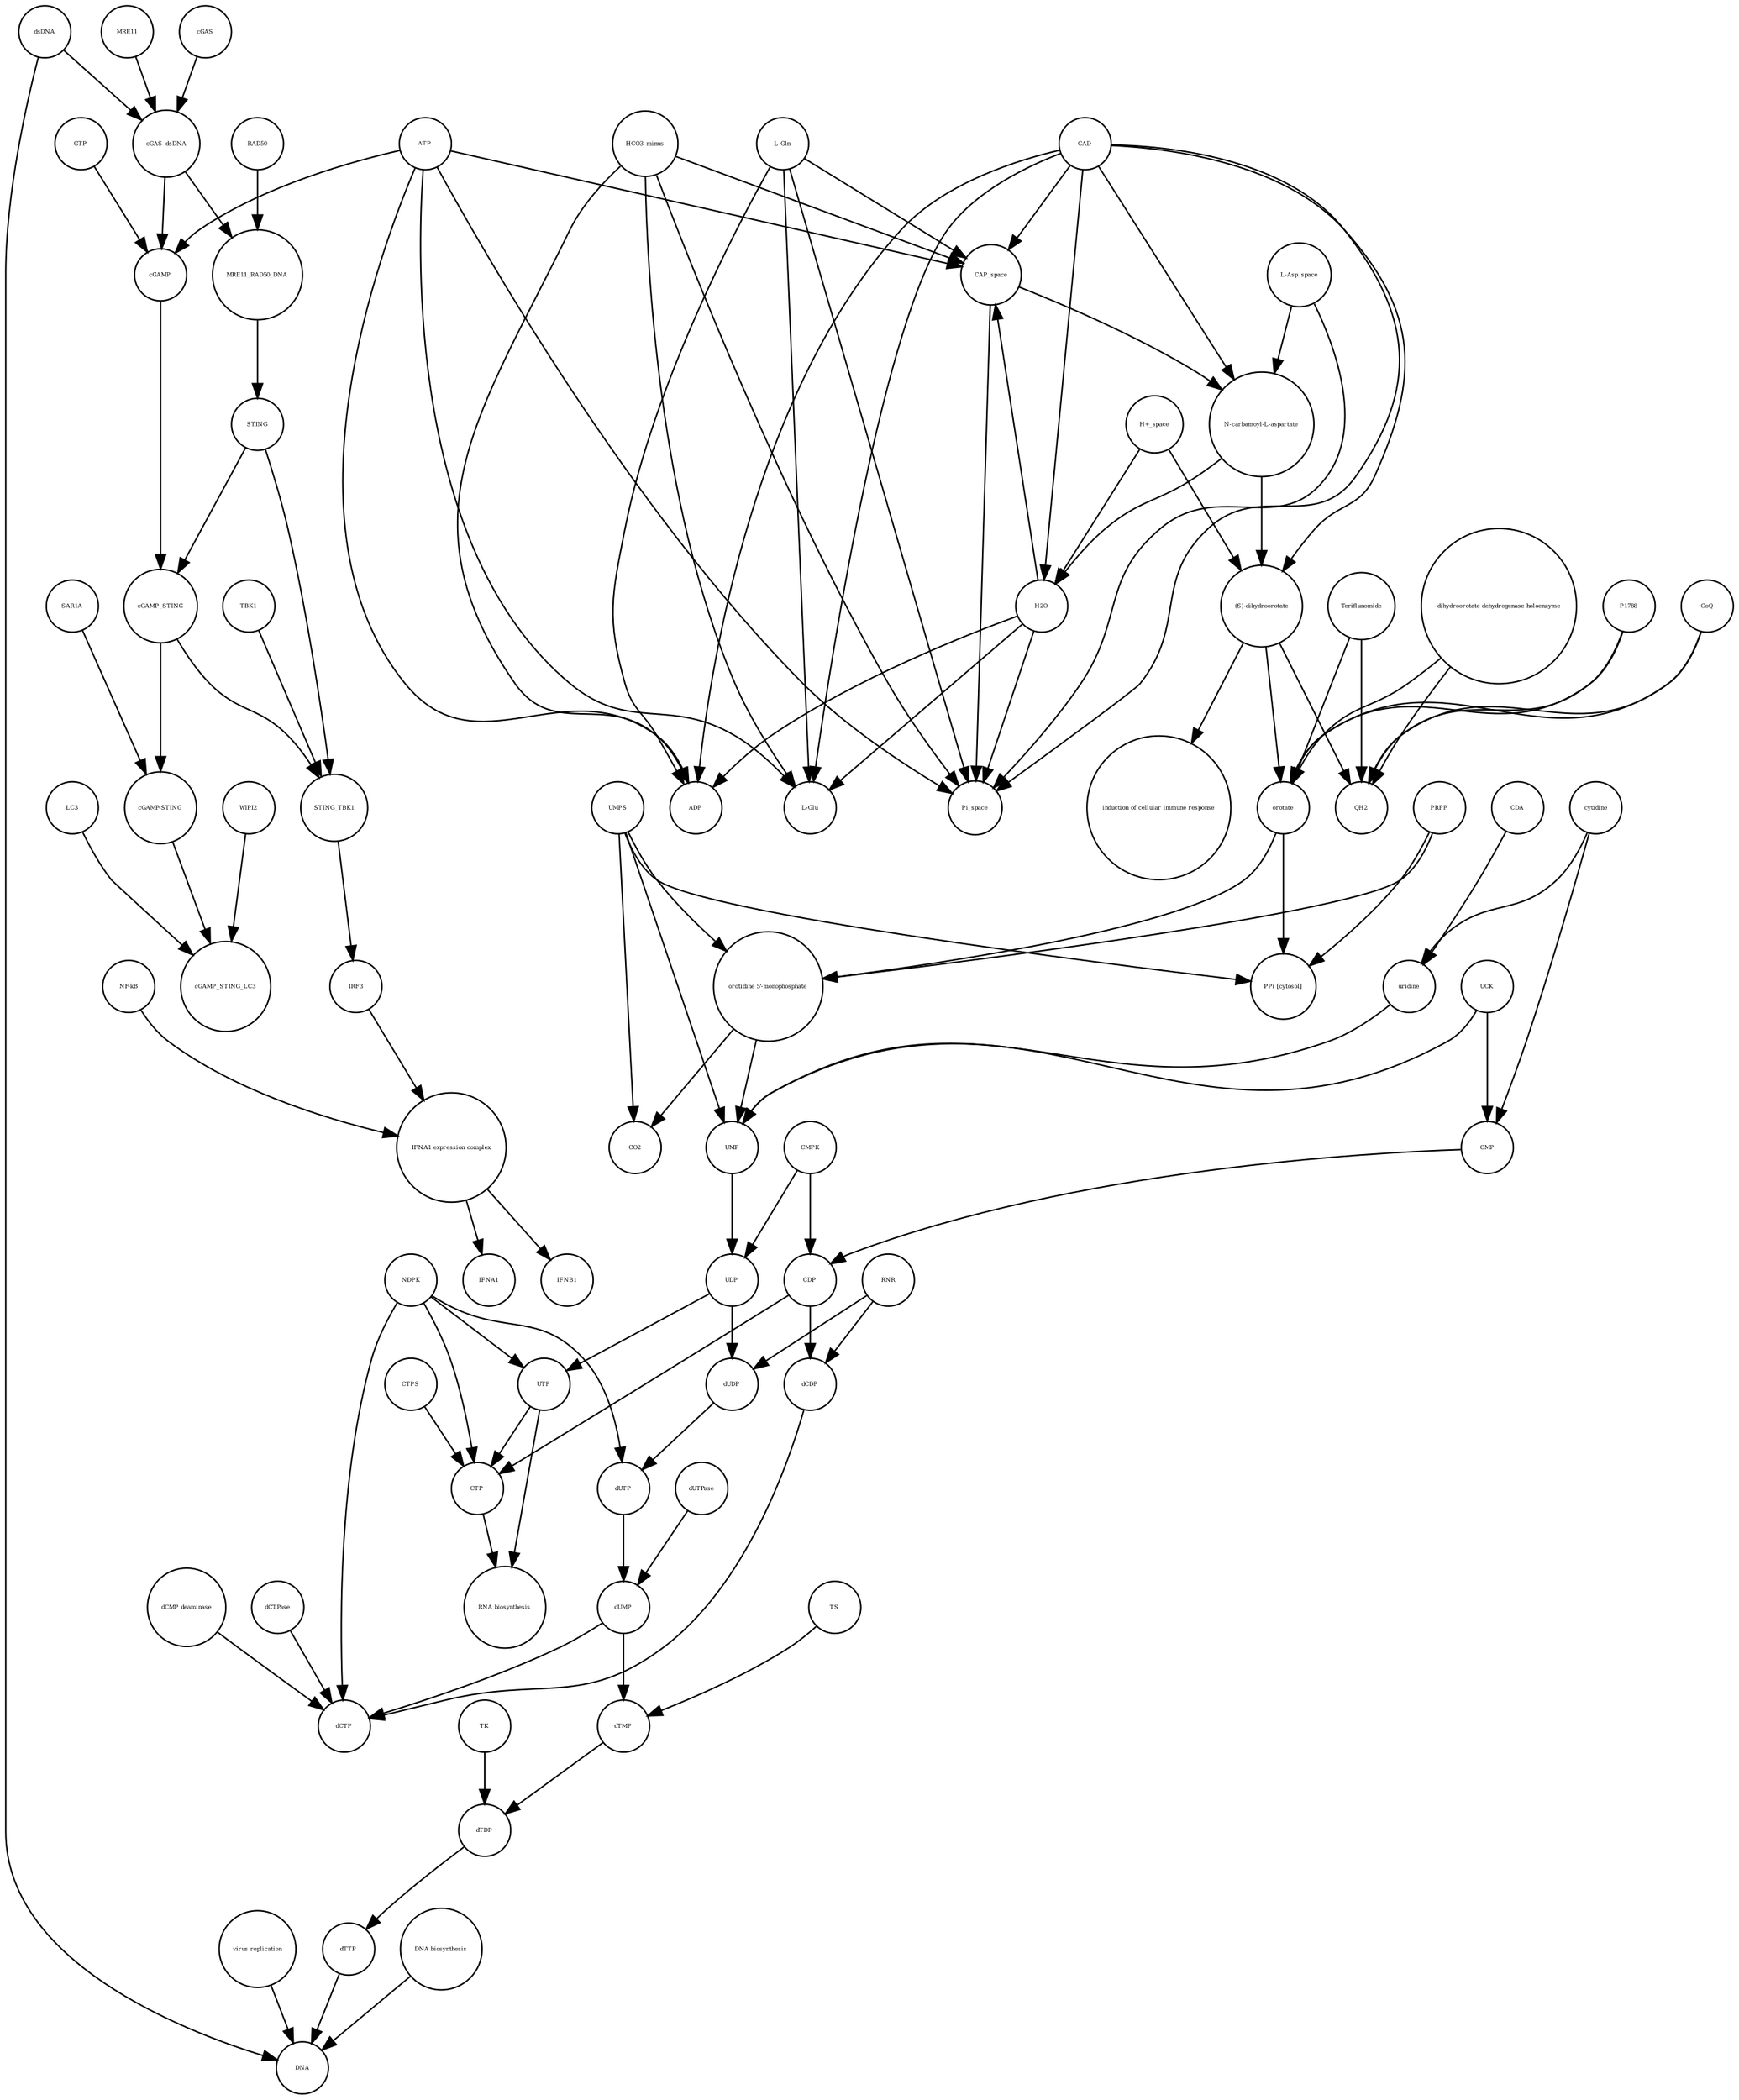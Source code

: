 strict digraph  {
UTP [annotation="", bipartite=0, cls="simple chemical", fontsize=4, label=UTP, shape=circle];
"RNA biosynthesis" [annotation="urn_miriam_obo.go_GO%3A0032774", bipartite=0, cls=phenotype, fontsize=4, label="RNA biosynthesis", shape=circle];
CTP [annotation="", bipartite=0, cls="simple chemical", fontsize=4, label=CTP, shape=circle];
"(S)-dihydroorotate" [annotation="", bipartite=0, cls="simple chemical", fontsize=4, label="(S)-dihydroorotate", shape=circle];
"induction of cellular immune response" [annotation="", bipartite=0, cls=phenotype, fontsize=4, label="induction of cellular immune response", shape=circle];
CoQ [annotation="", bipartite=0, cls="simple chemical", fontsize=4, label=CoQ, shape=circle];
dUDP [annotation="", bipartite=0, cls="simple chemical", fontsize=4, label=dUDP, shape=circle];
RAD50 [annotation="", bipartite=0, cls="macromolecule multimer", fontsize=4, label=RAD50, shape=circle];
"H+_space" [annotation="", bipartite=0, cls="simple chemical", fontsize=4, label="H+_space", shape=circle];
"virus replication" [annotation="", bipartite=0, cls=phenotype, fontsize=4, label="virus replication", shape=circle];
"cGAMP-STING" [annotation="", bipartite=0, cls=complex, fontsize=4, label="cGAMP-STING", shape=circle];
WIPI2 [annotation="", bipartite=0, cls=macromolecule, fontsize=4, label=WIPI2, shape=circle];
NDPK [annotation="", bipartite=0, cls=macromolecule, fontsize=4, label=NDPK, shape=circle];
dTTP [annotation="", bipartite=0, cls="simple chemical", fontsize=4, label=dTTP, shape=circle];
cGAS [annotation="", bipartite=0, cls=macromolecule, fontsize=4, label=cGAS, shape=circle];
UCK [annotation="", bipartite=0, cls=macromolecule, fontsize=4, label=UCK, shape=circle];
TK [annotation="", bipartite=0, cls=macromolecule, fontsize=4, label=TK, shape=circle];
cGAMP_STING_LC3 [annotation="", bipartite=0, cls=complex, fontsize=4, label=cGAMP_STING_LC3, shape=circle];
CAP_space [annotation="", bipartite=0, cls="simple chemical", fontsize=4, label=CAP_space, shape=circle];
UDP [annotation="", bipartite=0, cls="simple chemical", fontsize=4, label=UDP, shape=circle];
"N-carbamoyl-L-aspartate" [annotation="", bipartite=0, cls="simple chemical", fontsize=4, label="N-carbamoyl-L-aspartate", shape=circle];
UMPS [annotation="", bipartite=0, cls="macromolecule multimer", fontsize=4, label=UMPS, shape=circle];
"PPi [cytosol]" [annotation="", bipartite=0, cls="simple chemical", fontsize=4, label="PPi [cytosol]", shape=circle];
cytidine [annotation="", bipartite=0, cls="simple chemical", fontsize=4, label=cytidine, shape=circle];
CTPS [annotation="", bipartite=0, cls=macromolecule, fontsize=4, label=CTPS, shape=circle];
CDA [annotation="", bipartite=0, cls=macromolecule, fontsize=4, label=CDA, shape=circle];
uridine [annotation="", bipartite=0, cls="simple chemical", fontsize=4, label=uridine, shape=circle];
HCO3_minus [annotation="", bipartite=0, cls="simple chemical", fontsize=4, label=HCO3_minus, shape=circle];
CMP [annotation="", bipartite=0, cls="simple chemical", fontsize=4, label=CMP, shape=circle];
dCTPase [annotation="", bipartite=0, cls=macromolecule, fontsize=4, label=dCTPase, shape=circle];
"L-Asp_space" [annotation="", bipartite=0, cls="simple chemical", fontsize=4, label="L-Asp_space", shape=circle];
dTDP [annotation="", bipartite=0, cls="simple chemical", fontsize=4, label=dTDP, shape=circle];
Teriflunomide [annotation="", bipartite=0, cls="simple chemical", fontsize=4, label=Teriflunomide, shape=circle];
CO2 [annotation="", bipartite=0, cls="simple chemical", fontsize=4, label=CO2, shape=circle];
"L-Gln" [annotation="", bipartite=0, cls="simple chemical", fontsize=4, label="L-Gln", shape=circle];
CDP [annotation="", bipartite=0, cls="simple chemical", fontsize=4, label=CDP, shape=circle];
TS [annotation="", bipartite=0, cls=macromolecule, fontsize=4, label=TS, shape=circle];
MRE11 [annotation="", bipartite=0, cls="macromolecule multimer", fontsize=4, label=MRE11, shape=circle];
"IFNA1 expression complex" [annotation="", bipartite=0, cls=complex, fontsize=4, label="IFNA1 expression complex", shape=circle];
"dihydroorotate dehydrogenase holoenzyme" [annotation="", bipartite=0, cls="simple chemical", fontsize=4, label="dihydroorotate dehydrogenase holoenzyme", shape=circle];
DNA [annotation="", bipartite=0, cls="nucleic acid feature", fontsize=4, label=DNA, shape=circle];
IFNB1 [annotation="", bipartite=0, cls="nucleic acid feature", fontsize=4, label=IFNB1, shape=circle];
"orotidine 5'-monophosphate" [annotation="", bipartite=0, cls="simple chemical", fontsize=4, label="orotidine 5'-monophosphate", shape=circle];
ADP [annotation="", bipartite=0, cls="simple chemical", fontsize=4, label=ADP, shape=circle];
dsDNA [annotation="", bipartite=0, cls="simple chemical", fontsize=4, label=dsDNA, shape=circle];
dUMP [annotation="", bipartite=0, cls="simple chemical", fontsize=4, label=dUMP, shape=circle];
MRE11_RAD50_DNA [annotation="", bipartite=0, cls=complex, fontsize=4, label=MRE11_RAD50_DNA, shape=circle];
STING_TBK1 [annotation="", bipartite=0, cls=complex, fontsize=4, label=STING_TBK1, shape=circle];
IRF3 [annotation="", bipartite=0, cls="macromolecule multimer", fontsize=4, label=IRF3, shape=circle];
CAD [annotation="", bipartite=0, cls=macromolecule, fontsize=4, label=CAD, shape=circle];
P1788 [annotation="", bipartite=0, cls="simple chemical", fontsize=4, label=P1788, shape=circle];
TBK1 [annotation="", bipartite=0, cls=macromolecule, fontsize=4, label=TBK1, shape=circle];
CMPK [annotation="", bipartite=0, cls=macromolecule, fontsize=4, label=CMPK, shape=circle];
UMP [annotation="", bipartite=0, cls="simple chemical", fontsize=4, label=UMP, shape=circle];
orotate [annotation="", bipartite=0, cls="simple chemical", fontsize=4, label=orotate, shape=circle];
PRPP [annotation="", bipartite=0, cls="simple chemical", fontsize=4, label=PRPP, shape=circle];
dUTPase [annotation="", bipartite=0, cls=macromolecule, fontsize=4, label=dUTPase, shape=circle];
cGAMP [annotation="", bipartite=0, cls="simple chemical", fontsize=4, label=cGAMP, shape=circle];
QH2 [annotation="", bipartite=0, cls="simple chemical", fontsize=4, label=QH2, shape=circle];
dCDP [annotation="", bipartite=0, cls="simple chemical", fontsize=4, label=dCDP, shape=circle];
"DNA biosynthesis" [annotation="urn_miriam_obo.go_GO%3A0071897", bipartite=0, cls=phenotype, fontsize=4, label="DNA biosynthesis", shape=circle];
ATP [annotation="", bipartite=0, cls="simple chemical", fontsize=4, label=ATP, shape=circle];
cGAS_dsDNA [annotation="", bipartite=0, cls=complex, fontsize=4, label=cGAS_dsDNA, shape=circle];
H2O [annotation="", bipartite=0, cls="simple chemical", fontsize=4, label=H2O, shape=circle];
IFNA1 [annotation="", bipartite=0, cls="nucleic acid feature", fontsize=4, label=IFNA1, shape=circle];
"L-Glu" [annotation="", bipartite=0, cls="simple chemical", fontsize=4, label="L-Glu", shape=circle];
"dCMP deaminase" [annotation="", bipartite=0, cls=macromolecule, fontsize=4, label="dCMP deaminase", shape=circle];
cGAMP_STING [annotation="", bipartite=0, cls=complex, fontsize=4, label=cGAMP_STING, shape=circle];
dCTP [annotation="", bipartite=0, cls="simple chemical", fontsize=4, label=dCTP, shape=circle];
dTMP [annotation="", bipartite=0, cls="simple chemical", fontsize=4, label=dTMP, shape=circle];
STING [annotation="", bipartite=0, cls="macromolecule multimer", fontsize=4, label=STING, shape=circle];
GTP [annotation="", bipartite=0, cls="simple chemical", fontsize=4, label=GTP, shape=circle];
"NF-kB" [annotation="", bipartite=0, cls=complex, fontsize=4, label="NF-kB", shape=circle];
SAR1A [annotation="", bipartite=0, cls=macromolecule, fontsize=4, label=SAR1A, shape=circle];
Pi_space [annotation="", bipartite=0, cls="simple chemical", fontsize=4, label=Pi_space, shape=circle];
RNR [annotation="", bipartite=0, cls=macromolecule, fontsize=4, label=RNR, shape=circle];
dUTP [annotation="", bipartite=0, cls="simple chemical", fontsize=4, label=dUTP, shape=circle];
LC3 [annotation="", bipartite=0, cls=macromolecule, fontsize=4, label=LC3, shape=circle];
UTP -> "RNA biosynthesis"  [annotation="", interaction_type="necessary stimulation"];
UTP -> CTP  [annotation="", interaction_type=production];
CTP -> "RNA biosynthesis"  [annotation="", interaction_type="necessary stimulation"];
"(S)-dihydroorotate" -> "induction of cellular immune response"  [annotation="", interaction_type="necessary stimulation"];
"(S)-dihydroorotate" -> orotate  [annotation="", interaction_type=production];
"(S)-dihydroorotate" -> QH2  [annotation="", interaction_type=production];
CoQ -> orotate  [annotation="", interaction_type=production];
CoQ -> QH2  [annotation="", interaction_type=production];
dUDP -> dUTP  [annotation="", interaction_type=production];
RAD50 -> MRE11_RAD50_DNA  [annotation="", interaction_type=production];
"H+_space" -> "(S)-dihydroorotate"  [annotation="", interaction_type=production];
"H+_space" -> H2O  [annotation="", interaction_type=production];
"virus replication" -> DNA  [annotation="", interaction_type=inhibition];
"cGAMP-STING" -> cGAMP_STING_LC3  [annotation="", interaction_type=production];
WIPI2 -> cGAMP_STING_LC3  [annotation="", interaction_type=catalysis];
NDPK -> dUTP  [annotation="", interaction_type=catalysis];
NDPK -> CTP  [annotation="", interaction_type=catalysis];
NDPK -> dCTP  [annotation="", interaction_type=catalysis];
NDPK -> UTP  [annotation="", interaction_type=catalysis];
dTTP -> DNA  [annotation="", interaction_type=production];
cGAS -> cGAS_dsDNA  [annotation="", interaction_type=production];
UCK -> CMP  [annotation="", interaction_type=catalysis];
UCK -> UMP  [annotation="", interaction_type=catalysis];
TK -> dTDP  [annotation="", interaction_type=catalysis];
CAP_space -> "N-carbamoyl-L-aspartate"  [annotation="", interaction_type=production];
CAP_space -> Pi_space  [annotation="", interaction_type=production];
UDP -> UTP  [annotation="", interaction_type=production];
UDP -> dUDP  [annotation="", interaction_type=production];
"N-carbamoyl-L-aspartate" -> "(S)-dihydroorotate"  [annotation="", interaction_type=production];
"N-carbamoyl-L-aspartate" -> H2O  [annotation="", interaction_type=production];
UMPS -> CO2  [annotation=urn_miriam_reactome_REACT_1698, interaction_type=catalysis];
UMPS -> UMP  [annotation=urn_miriam_reactome_REACT_1698, interaction_type=catalysis];
UMPS -> "orotidine 5'-monophosphate"  [annotation=urn_miriam_reactome_REACT_1698, interaction_type=catalysis];
UMPS -> "PPi [cytosol]"  [annotation=urn_miriam_reactome_REACT_1698, interaction_type=catalysis];
cytidine -> CMP  [annotation="", interaction_type=production];
cytidine -> uridine  [annotation="", interaction_type=production];
CTPS -> CTP  [annotation="", interaction_type=catalysis];
CDA -> uridine  [annotation="", interaction_type=catalysis];
uridine -> UMP  [annotation="", interaction_type=production];
HCO3_minus -> "L-Glu"  [annotation="", interaction_type=production];
HCO3_minus -> Pi_space  [annotation="", interaction_type=production];
HCO3_minus -> CAP_space  [annotation="", interaction_type=production];
HCO3_minus -> ADP  [annotation="", interaction_type=production];
CMP -> CDP  [annotation="", interaction_type=production];
dCTPase -> dCTP  [annotation="", interaction_type=catalysis];
"L-Asp_space" -> "N-carbamoyl-L-aspartate"  [annotation="", interaction_type=production];
"L-Asp_space" -> Pi_space  [annotation="", interaction_type=production];
dTDP -> dTTP  [annotation="", interaction_type=production];
Teriflunomide -> orotate  [annotation=urn_miriam_reactome_REACT_1698, interaction_type=inhibition];
Teriflunomide -> QH2  [annotation=urn_miriam_reactome_REACT_1698, interaction_type=inhibition];
"L-Gln" -> "L-Glu"  [annotation="", interaction_type=production];
"L-Gln" -> Pi_space  [annotation="", interaction_type=production];
"L-Gln" -> CAP_space  [annotation="", interaction_type=production];
"L-Gln" -> ADP  [annotation="", interaction_type=production];
CDP -> CTP  [annotation="", interaction_type=production];
CDP -> dCDP  [annotation="", interaction_type=production];
TS -> dTMP  [annotation="", interaction_type=catalysis];
MRE11 -> cGAS_dsDNA  [annotation="", interaction_type=production];
"IFNA1 expression complex" -> IFNB1  [annotation="", interaction_type=stimulation];
"IFNA1 expression complex" -> IFNA1  [annotation="", interaction_type=stimulation];
"dihydroorotate dehydrogenase holoenzyme" -> orotate  [annotation=urn_miriam_reactome_REACT_1698, interaction_type=catalysis];
"dihydroorotate dehydrogenase holoenzyme" -> QH2  [annotation=urn_miriam_reactome_REACT_1698, interaction_type=catalysis];
"orotidine 5'-monophosphate" -> CO2  [annotation="", interaction_type=production];
"orotidine 5'-monophosphate" -> UMP  [annotation="", interaction_type=production];
dsDNA -> cGAS_dsDNA  [annotation="", interaction_type=production];
dsDNA -> DNA  [annotation="", interaction_type=production];
dUMP -> dTMP  [annotation="", interaction_type=production];
dUMP -> dCTP  [annotation="", interaction_type=production];
MRE11_RAD50_DNA -> STING  [annotation="", interaction_type=catalysis];
STING_TBK1 -> IRF3  [annotation="", interaction_type=catalysis];
IRF3 -> "IFNA1 expression complex"  [annotation="", interaction_type=production];
CAD -> ADP  [annotation=urn_miriam_reactome_REACT_1698, interaction_type=catalysis];
CAD -> "L-Glu"  [annotation=urn_miriam_reactome_REACT_1698, interaction_type=catalysis];
CAD -> CAP_space  [annotation=urn_miriam_reactome_REACT_1698, interaction_type=catalysis];
CAD -> Pi_space  [annotation=urn_miriam_reactome_REACT_1698, interaction_type=catalysis];
CAD -> H2O  [annotation=urn_miriam_reactome_REACT_1698, interaction_type=catalysis];
CAD -> "(S)-dihydroorotate"  [annotation=urn_miriam_reactome_REACT_1698, interaction_type=catalysis];
CAD -> "N-carbamoyl-L-aspartate"  [annotation=urn_miriam_reactome_REACT_1698, interaction_type=catalysis];
P1788 -> orotate  [annotation=urn_miriam_reactome_REACT_1698, interaction_type=inhibition];
P1788 -> QH2  [annotation=urn_miriam_reactome_REACT_1698, interaction_type=inhibition];
TBK1 -> STING_TBK1  [annotation="", interaction_type=production];
CMPK -> UDP  [annotation="", interaction_type=catalysis];
CMPK -> CDP  [annotation="", interaction_type=catalysis];
UMP -> UDP  [annotation="", interaction_type=production];
orotate -> "orotidine 5'-monophosphate"  [annotation="", interaction_type=production];
orotate -> "PPi [cytosol]"  [annotation="", interaction_type=production];
PRPP -> "orotidine 5'-monophosphate"  [annotation="", interaction_type=production];
PRPP -> "PPi [cytosol]"  [annotation="", interaction_type=production];
dUTPase -> dUMP  [annotation="", interaction_type=catalysis];
cGAMP -> cGAMP_STING  [annotation="", interaction_type=production];
dCDP -> dCTP  [annotation="", interaction_type=production];
"DNA biosynthesis" -> DNA  [annotation="", interaction_type=catalysis];
ATP -> ADP  [annotation="", interaction_type=production];
ATP -> "L-Glu"  [annotation="", interaction_type=production];
ATP -> CAP_space  [annotation="", interaction_type=production];
ATP -> Pi_space  [annotation="", interaction_type=production];
ATP -> cGAMP  [annotation="", interaction_type=production];
cGAS_dsDNA -> MRE11_RAD50_DNA  [annotation="", interaction_type=production];
cGAS_dsDNA -> cGAMP  [annotation="", interaction_type=catalysis];
H2O -> "L-Glu"  [annotation="", interaction_type=production];
H2O -> Pi_space  [annotation="", interaction_type=production];
H2O -> CAP_space  [annotation="", interaction_type=production];
H2O -> ADP  [annotation="", interaction_type=production];
"dCMP deaminase" -> dCTP  [annotation="", interaction_type=catalysis];
cGAMP_STING -> STING_TBK1  [annotation="", interaction_type=production];
cGAMP_STING -> "cGAMP-STING"  [annotation="", interaction_type=production];
dTMP -> dTDP  [annotation="", interaction_type=production];
STING -> cGAMP_STING  [annotation="", interaction_type=production];
STING -> STING_TBK1  [annotation="", interaction_type=production];
GTP -> cGAMP  [annotation="", interaction_type=production];
"NF-kB" -> "IFNA1 expression complex"  [annotation="", interaction_type=production];
SAR1A -> "cGAMP-STING"  [annotation="", interaction_type=catalysis];
RNR -> dCDP  [annotation="", interaction_type=catalysis];
RNR -> dUDP  [annotation="", interaction_type=catalysis];
dUTP -> dUMP  [annotation="", interaction_type=production];
LC3 -> cGAMP_STING_LC3  [annotation="", interaction_type=production];
}
